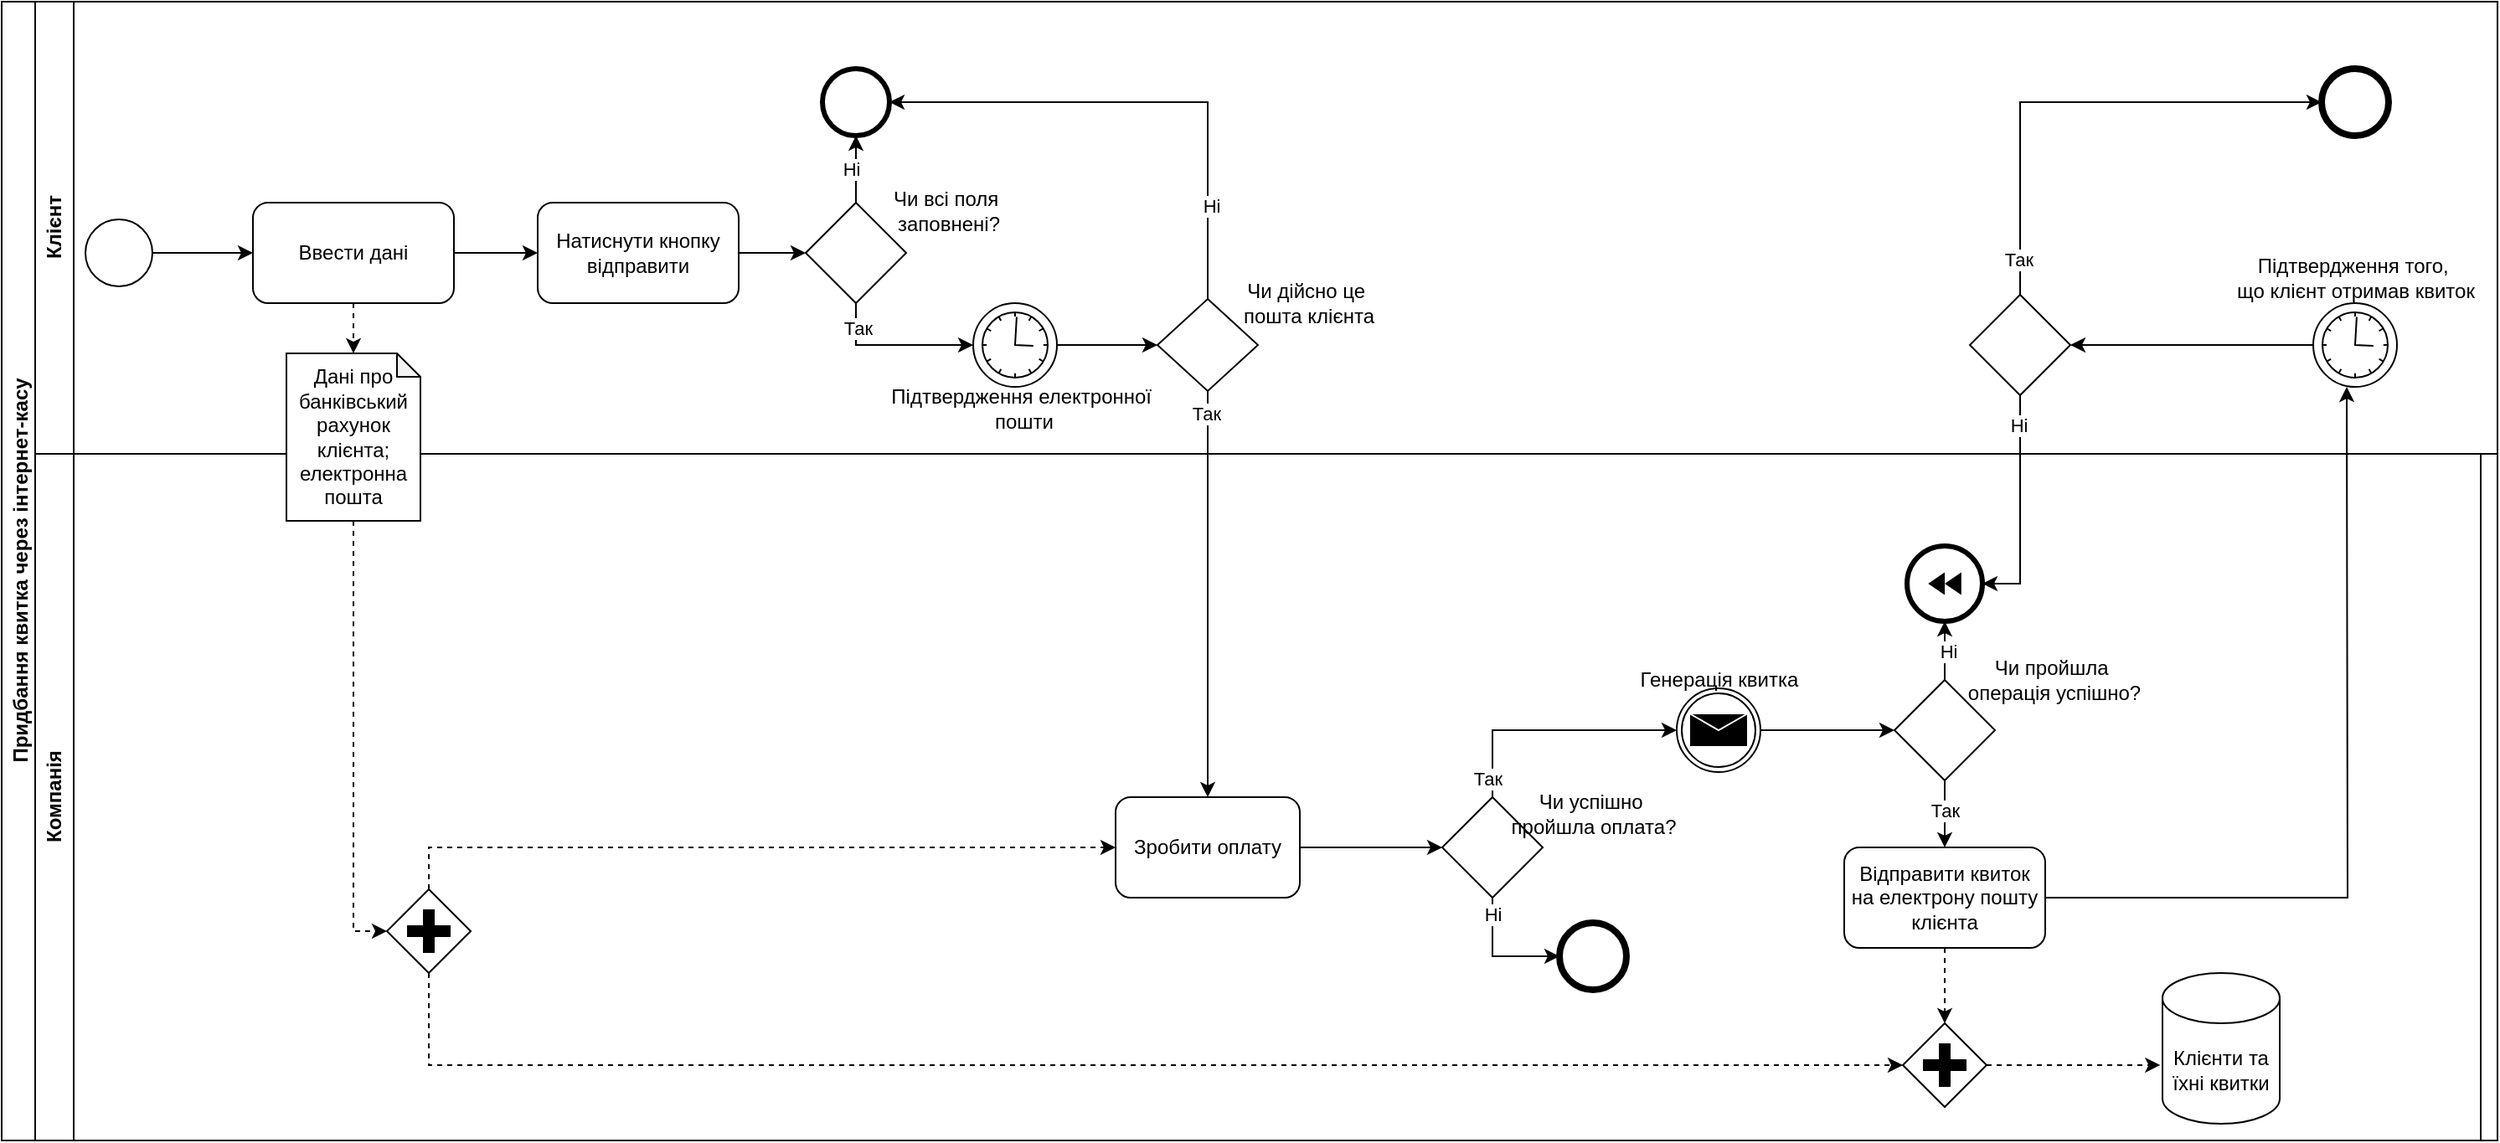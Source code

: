 <mxfile version="24.7.16">
  <diagram name="Page-1" id="2a216829-ef6e-dabb-86c1-c78162f3ba2b">
    <mxGraphModel dx="2100" dy="1060" grid="1" gridSize="10" guides="1" tooltips="1" connect="1" arrows="1" fold="1" page="1" pageScale="1" pageWidth="850" pageHeight="1100" background="none" math="0" shadow="0">
      <root>
        <mxCell id="0" />
        <mxCell id="1" parent="0" />
        <mxCell id="T00dslBi2b2i00kKxEPh-1" value="Придбання квитка через інтернет-касу" style="swimlane;horizontal=0;whiteSpace=wrap;html=1;" parent="1" vertex="1">
          <mxGeometry x="100" y="300" width="1490" height="680" as="geometry" />
        </mxCell>
        <mxCell id="T00dslBi2b2i00kKxEPh-2" value="Компанія" style="swimlane;horizontal=0;whiteSpace=wrap;html=1;" parent="T00dslBi2b2i00kKxEPh-1" vertex="1">
          <mxGeometry x="20" y="270" width="1460" height="410" as="geometry" />
        </mxCell>
        <mxCell id="T00dslBi2b2i00kKxEPh-3" value="" style="ellipse;whiteSpace=wrap;html=1;aspect=fixed;strokeWidth=4;" parent="T00dslBi2b2i00kKxEPh-2" vertex="1">
          <mxGeometry x="910" y="280" width="40" height="40" as="geometry" />
        </mxCell>
        <mxCell id="T00dslBi2b2i00kKxEPh-102" style="edgeStyle=orthogonalEdgeStyle;rounded=0;orthogonalLoop=1;jettySize=auto;html=1;entryX=0;entryY=0.5;entryDx=0;entryDy=0;" parent="T00dslBi2b2i00kKxEPh-2" source="T00dslBi2b2i00kKxEPh-5" target="T00dslBi2b2i00kKxEPh-6" edge="1">
          <mxGeometry relative="1" as="geometry" />
        </mxCell>
        <mxCell id="T00dslBi2b2i00kKxEPh-5" value="Зробити оплату" style="rounded=1;whiteSpace=wrap;html=1;" parent="T00dslBi2b2i00kKxEPh-2" vertex="1">
          <mxGeometry x="645" y="205" width="110" height="60" as="geometry" />
        </mxCell>
        <mxCell id="T00dslBi2b2i00kKxEPh-6" value="" style="rhombus;whiteSpace=wrap;html=1;" parent="T00dslBi2b2i00kKxEPh-2" vertex="1">
          <mxGeometry x="840" y="205" width="60" height="60" as="geometry" />
        </mxCell>
        <mxCell id="T00dslBi2b2i00kKxEPh-7" value="Чи успішно&amp;nbsp;&lt;div&gt;пройшла оплата?&lt;/div&gt;" style="text;html=1;align=center;verticalAlign=middle;resizable=0;points=[];autosize=1;strokeColor=none;fillColor=none;" parent="T00dslBi2b2i00kKxEPh-2" vertex="1">
          <mxGeometry x="870" y="195" width="120" height="40" as="geometry" />
        </mxCell>
        <mxCell id="T00dslBi2b2i00kKxEPh-8" value="" style="endArrow=classic;html=1;rounded=0;exitX=0.5;exitY=1;exitDx=0;exitDy=0;entryX=0;entryY=0.5;entryDx=0;entryDy=0;" parent="T00dslBi2b2i00kKxEPh-2" source="T00dslBi2b2i00kKxEPh-6" target="T00dslBi2b2i00kKxEPh-3" edge="1">
          <mxGeometry width="50" height="50" relative="1" as="geometry">
            <mxPoint x="1540" y="230" as="sourcePoint" />
            <mxPoint x="1400" y="390" as="targetPoint" />
            <Array as="points">
              <mxPoint x="870" y="300" />
            </Array>
          </mxGeometry>
        </mxCell>
        <mxCell id="T00dslBi2b2i00kKxEPh-9" value="Ні" style="edgeLabel;html=1;align=center;verticalAlign=middle;resizable=0;points=[];" parent="T00dslBi2b2i00kKxEPh-8" vertex="1" connectable="0">
          <mxGeometry x="-0.733" relative="1" as="geometry">
            <mxPoint as="offset" />
          </mxGeometry>
        </mxCell>
        <mxCell id="T00dslBi2b2i00kKxEPh-11" value="" style="endArrow=classic;html=1;rounded=0;exitX=0.5;exitY=0;exitDx=0;exitDy=0;" parent="T00dslBi2b2i00kKxEPh-2" source="T00dslBi2b2i00kKxEPh-6" target="T00dslBi2b2i00kKxEPh-57" edge="1">
          <mxGeometry width="50" height="50" relative="1" as="geometry">
            <mxPoint x="1390" y="290" as="sourcePoint" />
            <mxPoint x="1240" y="160" as="targetPoint" />
            <Array as="points">
              <mxPoint x="870" y="165" />
            </Array>
          </mxGeometry>
        </mxCell>
        <mxCell id="T00dslBi2b2i00kKxEPh-12" value="&lt;div&gt;&lt;br&gt;&lt;/div&gt;" style="edgeLabel;html=1;align=center;verticalAlign=middle;resizable=0;points=[];" parent="T00dslBi2b2i00kKxEPh-11" vertex="1" connectable="0">
          <mxGeometry x="-0.606" y="-1" relative="1" as="geometry">
            <mxPoint as="offset" />
          </mxGeometry>
        </mxCell>
        <mxCell id="T00dslBi2b2i00kKxEPh-13" value="Так" style="edgeLabel;html=1;align=center;verticalAlign=middle;resizable=0;points=[];" parent="T00dslBi2b2i00kKxEPh-11" vertex="1" connectable="0">
          <mxGeometry x="-0.854" y="3" relative="1" as="geometry">
            <mxPoint as="offset" />
          </mxGeometry>
        </mxCell>
        <mxCell id="T00dslBi2b2i00kKxEPh-41" value="" style="points=[[0.25,0.25,0],[0.5,0,0],[0.75,0.25,0],[1,0.5,0],[0.75,0.75,0],[0.5,1,0],[0.25,0.75,0],[0,0.5,0]];shape=mxgraph.bpmn.gateway2;html=1;verticalLabelPosition=bottom;labelBackgroundColor=#ffffff;verticalAlign=top;align=center;perimeter=rhombusPerimeter;outlineConnect=0;outline=none;symbol=none;gwType=parallel;" parent="T00dslBi2b2i00kKxEPh-2" vertex="1">
          <mxGeometry x="1115" y="340" width="50" height="50" as="geometry" />
        </mxCell>
        <mxCell id="T00dslBi2b2i00kKxEPh-57" value="" style="points=[[0.145,0.145,0],[0.5,0,0],[0.855,0.145,0],[1,0.5,0],[0.855,0.855,0],[0.5,1,0],[0.145,0.855,0],[0,0.5,0]];shape=mxgraph.bpmn.event;html=1;verticalLabelPosition=bottom;labelBackgroundColor=#ffffff;verticalAlign=top;align=center;perimeter=ellipsePerimeter;outlineConnect=0;aspect=fixed;outline=throwing;symbol=message;" parent="T00dslBi2b2i00kKxEPh-2" vertex="1">
          <mxGeometry x="980" y="140" width="50" height="50" as="geometry" />
        </mxCell>
        <mxCell id="T00dslBi2b2i00kKxEPh-58" value="Генерація квитка" style="text;html=1;align=center;verticalAlign=middle;resizable=0;points=[];autosize=1;strokeColor=none;fillColor=none;" parent="T00dslBi2b2i00kKxEPh-2" vertex="1">
          <mxGeometry x="945" y="120" width="120" height="30" as="geometry" />
        </mxCell>
        <mxCell id="T00dslBi2b2i00kKxEPh-68" style="edgeStyle=orthogonalEdgeStyle;rounded=0;orthogonalLoop=1;jettySize=auto;html=1;exitX=0.5;exitY=0;exitDx=0;exitDy=0;exitPerimeter=0;entryX=0;entryY=0.5;entryDx=0;entryDy=0;dashed=1;" parent="T00dslBi2b2i00kKxEPh-2" source="T00dslBi2b2i00kKxEPh-63" target="T00dslBi2b2i00kKxEPh-5" edge="1">
          <mxGeometry relative="1" as="geometry" />
        </mxCell>
        <mxCell id="T00dslBi2b2i00kKxEPh-63" value="" style="points=[[0.25,0.25,0],[0.5,0,0],[0.75,0.25,0],[1,0.5,0],[0.75,0.75,0],[0.5,1,0],[0.25,0.75,0],[0,0.5,0]];shape=mxgraph.bpmn.gateway2;html=1;verticalLabelPosition=bottom;labelBackgroundColor=#ffffff;verticalAlign=top;align=center;perimeter=rhombusPerimeter;outlineConnect=0;outline=none;symbol=none;gwType=parallel;" parent="T00dslBi2b2i00kKxEPh-2" vertex="1">
          <mxGeometry x="210" y="260" width="50" height="50" as="geometry" />
        </mxCell>
        <mxCell id="T00dslBi2b2i00kKxEPh-69" style="edgeStyle=orthogonalEdgeStyle;rounded=0;orthogonalLoop=1;jettySize=auto;html=1;exitX=0.5;exitY=1;exitDx=0;exitDy=0;exitPerimeter=0;entryX=0;entryY=0.5;entryDx=0;entryDy=0;entryPerimeter=0;dashed=1;" parent="T00dslBi2b2i00kKxEPh-2" source="T00dslBi2b2i00kKxEPh-63" target="T00dslBi2b2i00kKxEPh-41" edge="1">
          <mxGeometry relative="1" as="geometry" />
        </mxCell>
        <mxCell id="T00dslBi2b2i00kKxEPh-82" value="" style="edgeStyle=orthogonalEdgeStyle;rounded=0;orthogonalLoop=1;jettySize=auto;html=1;exitX=1;exitY=0.5;exitDx=0;exitDy=0;exitPerimeter=0;" parent="T00dslBi2b2i00kKxEPh-2" source="T00dslBi2b2i00kKxEPh-57" edge="1">
          <mxGeometry relative="1" as="geometry">
            <mxPoint x="1110" y="165" as="targetPoint" />
            <mxPoint x="1170" y="735" as="sourcePoint" />
          </mxGeometry>
        </mxCell>
        <mxCell id="T00dslBi2b2i00kKxEPh-73" value="&lt;span style=&quot;background-color: initial;&quot;&gt;Клієнти та їхні квитки&lt;/span&gt;" style="shape=cylinder3;whiteSpace=wrap;html=1;boundedLbl=1;backgroundOutline=1;size=15;" parent="T00dslBi2b2i00kKxEPh-2" vertex="1">
          <mxGeometry x="1270" y="310" width="70" height="90" as="geometry" />
        </mxCell>
        <mxCell id="T00dslBi2b2i00kKxEPh-74" style="edgeStyle=orthogonalEdgeStyle;rounded=0;orthogonalLoop=1;jettySize=auto;html=1;entryX=-0.019;entryY=0.611;entryDx=0;entryDy=0;entryPerimeter=0;dashed=1;" parent="T00dslBi2b2i00kKxEPh-2" source="T00dslBi2b2i00kKxEPh-41" target="T00dslBi2b2i00kKxEPh-73" edge="1">
          <mxGeometry relative="1" as="geometry">
            <mxPoint x="1220" y="365" as="targetPoint" />
          </mxGeometry>
        </mxCell>
        <mxCell id="T00dslBi2b2i00kKxEPh-116" style="edgeStyle=orthogonalEdgeStyle;rounded=0;orthogonalLoop=1;jettySize=auto;html=1;entryX=0.5;entryY=0;entryDx=0;entryDy=0;" parent="T00dslBi2b2i00kKxEPh-2" source="T00dslBi2b2i00kKxEPh-106" target="T00dslBi2b2i00kKxEPh-115" edge="1">
          <mxGeometry relative="1" as="geometry" />
        </mxCell>
        <mxCell id="T00dslBi2b2i00kKxEPh-117" value="Так" style="edgeLabel;html=1;align=center;verticalAlign=middle;resizable=0;points=[];" parent="T00dslBi2b2i00kKxEPh-116" vertex="1" connectable="0">
          <mxGeometry x="-0.126" relative="1" as="geometry">
            <mxPoint as="offset" />
          </mxGeometry>
        </mxCell>
        <mxCell id="T00dslBi2b2i00kKxEPh-106" value="" style="rhombus;whiteSpace=wrap;html=1;" parent="T00dslBi2b2i00kKxEPh-2" vertex="1">
          <mxGeometry x="1110" y="135" width="60" height="60" as="geometry" />
        </mxCell>
        <mxCell id="T00dslBi2b2i00kKxEPh-107" value="Чи пройшла&amp;nbsp;&lt;div&gt;операція успішно?&lt;/div&gt;" style="text;html=1;align=center;verticalAlign=middle;resizable=0;points=[];autosize=1;strokeColor=none;fillColor=none;" parent="T00dslBi2b2i00kKxEPh-2" vertex="1">
          <mxGeometry x="1140" y="115" width="130" height="40" as="geometry" />
        </mxCell>
        <mxCell id="T00dslBi2b2i00kKxEPh-109" value="" style="points=[[0.145,0.145,0],[0.5,0,0],[0.855,0.145,0],[1,0.5,0],[0.855,0.855,0],[0.5,1,0],[0.145,0.855,0],[0,0.5,0]];shape=mxgraph.bpmn.event;html=1;verticalLabelPosition=bottom;labelBackgroundColor=#ffffff;verticalAlign=top;align=center;perimeter=ellipsePerimeter;outlineConnect=0;aspect=fixed;outline=end;symbol=compensation;" parent="T00dslBi2b2i00kKxEPh-2" vertex="1">
          <mxGeometry x="1117.5" y="55" width="45" height="45" as="geometry" />
        </mxCell>
        <mxCell id="T00dslBi2b2i00kKxEPh-110" style="edgeStyle=orthogonalEdgeStyle;rounded=0;orthogonalLoop=1;jettySize=auto;html=1;entryX=0.5;entryY=1;entryDx=0;entryDy=0;entryPerimeter=0;" parent="T00dslBi2b2i00kKxEPh-2" source="T00dslBi2b2i00kKxEPh-106" target="T00dslBi2b2i00kKxEPh-109" edge="1">
          <mxGeometry relative="1" as="geometry" />
        </mxCell>
        <mxCell id="T00dslBi2b2i00kKxEPh-112" value="Ні" style="edgeLabel;html=1;align=center;verticalAlign=middle;resizable=0;points=[];" parent="T00dslBi2b2i00kKxEPh-110" vertex="1" connectable="0">
          <mxGeometry x="0.01" y="2" relative="1" as="geometry">
            <mxPoint as="offset" />
          </mxGeometry>
        </mxCell>
        <mxCell id="T00dslBi2b2i00kKxEPh-118" style="edgeStyle=orthogonalEdgeStyle;rounded=0;orthogonalLoop=1;jettySize=auto;html=1;dashed=1;" parent="T00dslBi2b2i00kKxEPh-2" source="T00dslBi2b2i00kKxEPh-115" target="T00dslBi2b2i00kKxEPh-41" edge="1">
          <mxGeometry relative="1" as="geometry" />
        </mxCell>
        <mxCell id="T00dslBi2b2i00kKxEPh-115" value="Відправити квиток на електрону пошту клієнта" style="rounded=1;whiteSpace=wrap;html=1;" parent="T00dslBi2b2i00kKxEPh-2" vertex="1">
          <mxGeometry x="1080" y="235" width="120" height="60" as="geometry" />
        </mxCell>
        <mxCell id="T00dslBi2b2i00kKxEPh-14" value="Клієнт" style="swimlane;horizontal=0;whiteSpace=wrap;html=1;startSize=23;" parent="T00dslBi2b2i00kKxEPh-1" vertex="1">
          <mxGeometry x="20" width="1470" height="270" as="geometry" />
        </mxCell>
        <mxCell id="T00dslBi2b2i00kKxEPh-16" value="" style="ellipse;whiteSpace=wrap;html=1;aspect=fixed;" parent="T00dslBi2b2i00kKxEPh-14" vertex="1">
          <mxGeometry x="30" y="130" width="40" height="40" as="geometry" />
        </mxCell>
        <mxCell id="T00dslBi2b2i00kKxEPh-17" value="Ввести дані" style="rounded=1;whiteSpace=wrap;html=1;" parent="T00dslBi2b2i00kKxEPh-14" vertex="1">
          <mxGeometry x="130" y="120" width="120" height="60" as="geometry" />
        </mxCell>
        <mxCell id="T00dslBi2b2i00kKxEPh-18" value="Дані про банківський рахунок клієнта&lt;span style=&quot;background-color: initial;&quot;&gt;; електронна пошта&lt;/span&gt;" style="shape=note;whiteSpace=wrap;html=1;backgroundOutline=1;darkOpacity=0.05;size=14;" parent="T00dslBi2b2i00kKxEPh-14" vertex="1">
          <mxGeometry x="150" y="210" width="80" height="100" as="geometry" />
        </mxCell>
        <mxCell id="T00dslBi2b2i00kKxEPh-19" value="" style="endArrow=classic;html=1;rounded=0;exitX=1;exitY=0.5;exitDx=0;exitDy=0;entryX=0;entryY=0.5;entryDx=0;entryDy=0;" parent="T00dslBi2b2i00kKxEPh-14" source="T00dslBi2b2i00kKxEPh-16" target="T00dslBi2b2i00kKxEPh-17" edge="1">
          <mxGeometry width="50" height="50" relative="1" as="geometry">
            <mxPoint x="510" y="480" as="sourcePoint" />
            <mxPoint x="120" y="360" as="targetPoint" />
          </mxGeometry>
        </mxCell>
        <mxCell id="T00dslBi2b2i00kKxEPh-20" value="Натиснути кнопку відправити" style="rounded=1;whiteSpace=wrap;html=1;" parent="T00dslBi2b2i00kKxEPh-14" vertex="1">
          <mxGeometry x="300" y="120" width="120" height="60" as="geometry" />
        </mxCell>
        <mxCell id="T00dslBi2b2i00kKxEPh-21" value="" style="endArrow=classic;html=1;rounded=0;exitX=1;exitY=0.5;exitDx=0;exitDy=0;" parent="T00dslBi2b2i00kKxEPh-14" source="T00dslBi2b2i00kKxEPh-17" target="T00dslBi2b2i00kKxEPh-20" edge="1">
          <mxGeometry width="50" height="50" relative="1" as="geometry">
            <mxPoint x="630" y="180" as="sourcePoint" />
            <mxPoint x="680" y="130" as="targetPoint" />
          </mxGeometry>
        </mxCell>
        <mxCell id="T00dslBi2b2i00kKxEPh-24" style="edgeStyle=orthogonalEdgeStyle;rounded=0;orthogonalLoop=1;jettySize=auto;html=1;exitX=0.5;exitY=0;exitDx=0;exitDy=0;entryX=0.5;entryY=1;entryDx=0;entryDy=0;" parent="T00dslBi2b2i00kKxEPh-14" source="T00dslBi2b2i00kKxEPh-26" target="T00dslBi2b2i00kKxEPh-29" edge="1">
          <mxGeometry relative="1" as="geometry" />
        </mxCell>
        <mxCell id="T00dslBi2b2i00kKxEPh-25" value="Ні" style="edgeLabel;html=1;align=center;verticalAlign=middle;resizable=0;points=[];" parent="T00dslBi2b2i00kKxEPh-24" vertex="1" connectable="0">
          <mxGeometry x="0.002" y="3" relative="1" as="geometry">
            <mxPoint as="offset" />
          </mxGeometry>
        </mxCell>
        <mxCell id="T00dslBi2b2i00kKxEPh-47" style="edgeStyle=orthogonalEdgeStyle;rounded=0;orthogonalLoop=1;jettySize=auto;html=1;exitX=0.5;exitY=1;exitDx=0;exitDy=0;entryX=0;entryY=0.5;entryDx=0;entryDy=0;entryPerimeter=0;" parent="T00dslBi2b2i00kKxEPh-14" source="T00dslBi2b2i00kKxEPh-26" target="T00dslBi2b2i00kKxEPh-45" edge="1">
          <mxGeometry relative="1" as="geometry">
            <mxPoint x="540" y="200" as="sourcePoint" />
            <mxPoint x="560" y="265" as="targetPoint" />
            <Array as="points">
              <mxPoint x="490" y="205" />
            </Array>
          </mxGeometry>
        </mxCell>
        <mxCell id="T00dslBi2b2i00kKxEPh-54" value="Так" style="edgeLabel;html=1;align=center;verticalAlign=middle;resizable=0;points=[];" parent="T00dslBi2b2i00kKxEPh-47" vertex="1" connectable="0">
          <mxGeometry x="-0.684" y="1" relative="1" as="geometry">
            <mxPoint as="offset" />
          </mxGeometry>
        </mxCell>
        <mxCell id="T00dslBi2b2i00kKxEPh-26" value="" style="rhombus;whiteSpace=wrap;html=1;" parent="T00dslBi2b2i00kKxEPh-14" vertex="1">
          <mxGeometry x="460" y="120" width="60" height="60" as="geometry" />
        </mxCell>
        <mxCell id="T00dslBi2b2i00kKxEPh-27" value="" style="endArrow=classic;html=1;rounded=0;exitX=1;exitY=0.5;exitDx=0;exitDy=0;" parent="T00dslBi2b2i00kKxEPh-14" source="T00dslBi2b2i00kKxEPh-20" target="T00dslBi2b2i00kKxEPh-26" edge="1">
          <mxGeometry width="50" height="50" relative="1" as="geometry">
            <mxPoint x="640" y="220" as="sourcePoint" />
            <mxPoint x="690" y="170" as="targetPoint" />
          </mxGeometry>
        </mxCell>
        <mxCell id="T00dslBi2b2i00kKxEPh-28" value="Чи всі поля&amp;nbsp;&lt;div&gt;заповнені?&lt;/div&gt;" style="text;html=1;align=center;verticalAlign=middle;resizable=0;points=[];autosize=1;strokeColor=none;fillColor=none;" parent="T00dslBi2b2i00kKxEPh-14" vertex="1">
          <mxGeometry x="500" y="105" width="90" height="40" as="geometry" />
        </mxCell>
        <mxCell id="T00dslBi2b2i00kKxEPh-29" value="" style="ellipse;whiteSpace=wrap;html=1;aspect=fixed;strokeWidth=3;" parent="T00dslBi2b2i00kKxEPh-14" vertex="1">
          <mxGeometry x="470" y="40" width="40" height="40" as="geometry" />
        </mxCell>
        <mxCell id="T00dslBi2b2i00kKxEPh-43" style="edgeStyle=orthogonalEdgeStyle;rounded=0;orthogonalLoop=1;jettySize=auto;html=1;exitX=0.5;exitY=1;exitDx=0;exitDy=0;entryX=0.5;entryY=0;entryDx=0;entryDy=0;entryPerimeter=0;dashed=1;" parent="T00dslBi2b2i00kKxEPh-14" source="T00dslBi2b2i00kKxEPh-17" target="T00dslBi2b2i00kKxEPh-18" edge="1">
          <mxGeometry relative="1" as="geometry" />
        </mxCell>
        <mxCell id="T00dslBi2b2i00kKxEPh-45" value="" style="points=[[0.145,0.145,0],[0.5,0,0],[0.855,0.145,0],[1,0.5,0],[0.855,0.855,0],[0.5,1,0],[0.145,0.855,0],[0,0.5,0]];shape=mxgraph.bpmn.event;html=1;verticalLabelPosition=bottom;labelBackgroundColor=#ffffff;verticalAlign=top;align=center;perimeter=ellipsePerimeter;outlineConnect=0;aspect=fixed;outline=standard;symbol=timer;" parent="T00dslBi2b2i00kKxEPh-14" vertex="1">
          <mxGeometry x="560" y="180" width="50" height="50" as="geometry" />
        </mxCell>
        <mxCell id="T00dslBi2b2i00kKxEPh-46" value="Підтвердження електронної&amp;nbsp;&lt;div&gt;пошти&lt;/div&gt;" style="text;html=1;align=center;verticalAlign=middle;resizable=0;points=[];autosize=1;strokeColor=none;fillColor=none;" parent="T00dslBi2b2i00kKxEPh-14" vertex="1">
          <mxGeometry x="500" y="223" width="180" height="40" as="geometry" />
        </mxCell>
        <mxCell id="T00dslBi2b2i00kKxEPh-55" style="edgeStyle=orthogonalEdgeStyle;rounded=0;orthogonalLoop=1;jettySize=auto;html=1;exitX=0.5;exitY=0;exitDx=0;exitDy=0;entryX=1;entryY=0.5;entryDx=0;entryDy=0;" parent="T00dslBi2b2i00kKxEPh-14" source="T00dslBi2b2i00kKxEPh-49" target="T00dslBi2b2i00kKxEPh-29" edge="1">
          <mxGeometry relative="1" as="geometry" />
        </mxCell>
        <mxCell id="T00dslBi2b2i00kKxEPh-56" value="Ні" style="edgeLabel;html=1;align=center;verticalAlign=middle;resizable=0;points=[];" parent="T00dslBi2b2i00kKxEPh-55" vertex="1" connectable="0">
          <mxGeometry x="-0.636" y="-2" relative="1" as="geometry">
            <mxPoint as="offset" />
          </mxGeometry>
        </mxCell>
        <mxCell id="T00dslBi2b2i00kKxEPh-49" value="" style="rhombus;whiteSpace=wrap;html=1;" parent="T00dslBi2b2i00kKxEPh-14" vertex="1">
          <mxGeometry x="670" y="177.5" width="60" height="55" as="geometry" />
        </mxCell>
        <mxCell id="T00dslBi2b2i00kKxEPh-48" style="edgeStyle=orthogonalEdgeStyle;rounded=0;orthogonalLoop=1;jettySize=auto;html=1;exitX=1;exitY=0.5;exitDx=0;exitDy=0;exitPerimeter=0;" parent="T00dslBi2b2i00kKxEPh-14" source="T00dslBi2b2i00kKxEPh-45" edge="1">
          <mxGeometry relative="1" as="geometry">
            <mxPoint x="670" y="205" as="targetPoint" />
            <mxPoint x="620" y="265" as="sourcePoint" />
          </mxGeometry>
        </mxCell>
        <mxCell id="T00dslBi2b2i00kKxEPh-50" value="Чи дійсно це&amp;nbsp;&lt;div&gt;пошта клієнта&lt;/div&gt;" style="text;html=1;align=center;verticalAlign=middle;resizable=0;points=[];autosize=1;strokeColor=none;fillColor=none;" parent="T00dslBi2b2i00kKxEPh-14" vertex="1">
          <mxGeometry x="710" y="160" width="100" height="40" as="geometry" />
        </mxCell>
        <mxCell id="PT8-PfyMUVxv6Ptsw5Qg-1" value="" style="ellipse;whiteSpace=wrap;html=1;aspect=fixed;strokeWidth=4;" vertex="1" parent="T00dslBi2b2i00kKxEPh-14">
          <mxGeometry x="1365" y="40" width="40" height="40" as="geometry" />
        </mxCell>
        <mxCell id="PT8-PfyMUVxv6Ptsw5Qg-8" style="edgeStyle=orthogonalEdgeStyle;rounded=0;orthogonalLoop=1;jettySize=auto;html=1;exitX=0;exitY=0.5;exitDx=0;exitDy=0;exitPerimeter=0;entryX=1;entryY=0.5;entryDx=0;entryDy=0;" edge="1" parent="T00dslBi2b2i00kKxEPh-14" source="PT8-PfyMUVxv6Ptsw5Qg-6" target="PT8-PfyMUVxv6Ptsw5Qg-7">
          <mxGeometry relative="1" as="geometry" />
        </mxCell>
        <mxCell id="PT8-PfyMUVxv6Ptsw5Qg-6" value="" style="points=[[0.145,0.145,0],[0.5,0,0],[0.855,0.145,0],[1,0.5,0],[0.855,0.855,0],[0.5,1,0],[0.145,0.855,0],[0,0.5,0]];shape=mxgraph.bpmn.event;html=1;verticalLabelPosition=bottom;labelBackgroundColor=#ffffff;verticalAlign=top;align=center;perimeter=ellipsePerimeter;outlineConnect=0;aspect=fixed;outline=standard;symbol=timer;" vertex="1" parent="T00dslBi2b2i00kKxEPh-14">
          <mxGeometry x="1360" y="180" width="50" height="50" as="geometry" />
        </mxCell>
        <mxCell id="PT8-PfyMUVxv6Ptsw5Qg-7" value="" style="rhombus;whiteSpace=wrap;html=1;" vertex="1" parent="T00dslBi2b2i00kKxEPh-14">
          <mxGeometry x="1155" y="175" width="60" height="60" as="geometry" />
        </mxCell>
        <mxCell id="PT8-PfyMUVxv6Ptsw5Qg-9" value="Підтвердження того,&amp;nbsp;&lt;div&gt;що клієнт отримав квиток&lt;/div&gt;" style="text;html=1;align=center;verticalAlign=middle;resizable=0;points=[];autosize=1;strokeColor=none;fillColor=none;" vertex="1" parent="T00dslBi2b2i00kKxEPh-14">
          <mxGeometry x="1300" y="145" width="170" height="40" as="geometry" />
        </mxCell>
        <mxCell id="PT8-PfyMUVxv6Ptsw5Qg-10" value="" style="endArrow=classic;html=1;rounded=0;exitX=0.5;exitY=0;exitDx=0;exitDy=0;entryX=0;entryY=0.5;entryDx=0;entryDy=0;" edge="1" parent="T00dslBi2b2i00kKxEPh-14" source="PT8-PfyMUVxv6Ptsw5Qg-7" target="PT8-PfyMUVxv6Ptsw5Qg-1">
          <mxGeometry width="50" height="50" relative="1" as="geometry">
            <mxPoint x="1190" y="260" as="sourcePoint" />
            <mxPoint x="1185" y="50" as="targetPoint" />
            <Array as="points">
              <mxPoint x="1185" y="60" />
            </Array>
          </mxGeometry>
        </mxCell>
        <mxCell id="PT8-PfyMUVxv6Ptsw5Qg-11" value="Так" style="edgeLabel;html=1;align=center;verticalAlign=middle;resizable=0;points=[];" vertex="1" connectable="0" parent="PT8-PfyMUVxv6Ptsw5Qg-10">
          <mxGeometry x="-0.853" y="1" relative="1" as="geometry">
            <mxPoint as="offset" />
          </mxGeometry>
        </mxCell>
        <mxCell id="T00dslBi2b2i00kKxEPh-64" style="edgeStyle=orthogonalEdgeStyle;rounded=0;orthogonalLoop=1;jettySize=auto;html=1;exitX=0.5;exitY=1;exitDx=0;exitDy=0;exitPerimeter=0;entryX=0;entryY=0.5;entryDx=0;entryDy=0;entryPerimeter=0;dashed=1;" parent="T00dslBi2b2i00kKxEPh-1" source="T00dslBi2b2i00kKxEPh-18" target="T00dslBi2b2i00kKxEPh-63" edge="1">
          <mxGeometry relative="1" as="geometry" />
        </mxCell>
        <mxCell id="T00dslBi2b2i00kKxEPh-83" style="edgeStyle=orthogonalEdgeStyle;rounded=0;orthogonalLoop=1;jettySize=auto;html=1;entryX=0.5;entryY=0;entryDx=0;entryDy=0;" parent="T00dslBi2b2i00kKxEPh-1" source="T00dslBi2b2i00kKxEPh-49" target="T00dslBi2b2i00kKxEPh-5" edge="1">
          <mxGeometry relative="1" as="geometry">
            <mxPoint x="720" y="280" as="targetPoint" />
            <Array as="points">
              <mxPoint x="720" y="365" />
            </Array>
          </mxGeometry>
        </mxCell>
        <mxCell id="T00dslBi2b2i00kKxEPh-127" value="Так" style="edgeLabel;html=1;align=center;verticalAlign=middle;resizable=0;points=[];" parent="T00dslBi2b2i00kKxEPh-83" vertex="1" connectable="0">
          <mxGeometry x="-0.89" y="-1" relative="1" as="geometry">
            <mxPoint as="offset" />
          </mxGeometry>
        </mxCell>
        <mxCell id="T00dslBi2b2i00kKxEPh-123" style="edgeStyle=orthogonalEdgeStyle;rounded=0;orthogonalLoop=1;jettySize=auto;html=1;" parent="T00dslBi2b2i00kKxEPh-1" source="T00dslBi2b2i00kKxEPh-115" edge="1">
          <mxGeometry relative="1" as="geometry">
            <mxPoint x="1400" y="230" as="targetPoint" />
          </mxGeometry>
        </mxCell>
        <mxCell id="PT8-PfyMUVxv6Ptsw5Qg-12" style="edgeStyle=orthogonalEdgeStyle;rounded=0;orthogonalLoop=1;jettySize=auto;html=1;exitX=0.5;exitY=1;exitDx=0;exitDy=0;entryX=1;entryY=0.5;entryDx=0;entryDy=0;entryPerimeter=0;" edge="1" parent="T00dslBi2b2i00kKxEPh-1" source="PT8-PfyMUVxv6Ptsw5Qg-7" target="T00dslBi2b2i00kKxEPh-109">
          <mxGeometry relative="1" as="geometry" />
        </mxCell>
        <mxCell id="PT8-PfyMUVxv6Ptsw5Qg-13" value="Ні" style="edgeLabel;html=1;align=center;verticalAlign=middle;resizable=0;points=[];" vertex="1" connectable="0" parent="PT8-PfyMUVxv6Ptsw5Qg-12">
          <mxGeometry x="-0.744" y="-1" relative="1" as="geometry">
            <mxPoint as="offset" />
          </mxGeometry>
        </mxCell>
      </root>
    </mxGraphModel>
  </diagram>
</mxfile>
